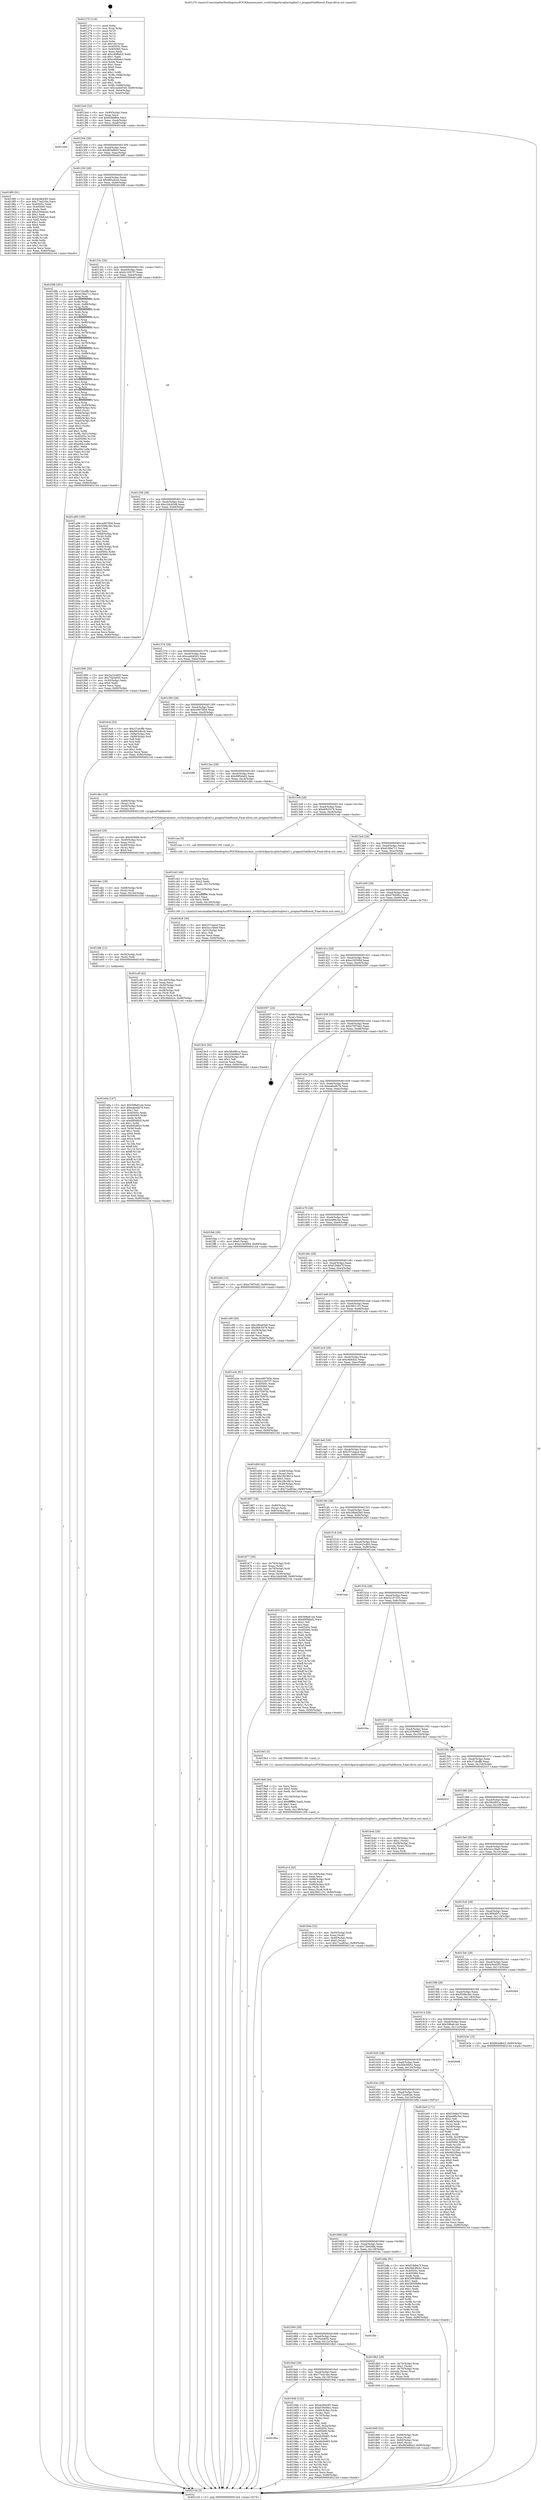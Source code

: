 digraph "0x401270" {
  label = "0x401270 (/mnt/c/Users/mathe/Desktop/tcc/POCII/binaries/extr_ccvlib3rdpartysqlite3sqlite3.c_pragmaVtabRowid_Final-ollvm.out::main(0))"
  labelloc = "t"
  node[shape=record]

  Entry [label="",width=0.3,height=0.3,shape=circle,fillcolor=black,style=filled]
  "0x4012e4" [label="{
     0x4012e4 [32]\l
     | [instrs]\l
     &nbsp;&nbsp;0x4012e4 \<+6\>: mov -0x90(%rbp),%eax\l
     &nbsp;&nbsp;0x4012ea \<+2\>: mov %eax,%ecx\l
     &nbsp;&nbsp;0x4012ec \<+6\>: sub $0x8284ffed,%ecx\l
     &nbsp;&nbsp;0x4012f2 \<+6\>: mov %eax,-0xa4(%rbp)\l
     &nbsp;&nbsp;0x4012f8 \<+6\>: mov %ecx,-0xa8(%rbp)\l
     &nbsp;&nbsp;0x4012fe \<+6\>: je 0000000000401ebb \<main+0xc4b\>\l
  }"]
  "0x401ebb" [label="{
     0x401ebb\l
  }", style=dashed]
  "0x401304" [label="{
     0x401304 [28]\l
     | [instrs]\l
     &nbsp;&nbsp;0x401304 \<+5\>: jmp 0000000000401309 \<main+0x99\>\l
     &nbsp;&nbsp;0x401309 \<+6\>: mov -0xa4(%rbp),%eax\l
     &nbsp;&nbsp;0x40130f \<+5\>: sub $0x963ef643,%eax\l
     &nbsp;&nbsp;0x401314 \<+6\>: mov %eax,-0xac(%rbp)\l
     &nbsp;&nbsp;0x40131a \<+6\>: je 00000000004018f0 \<main+0x680\>\l
  }"]
  Exit [label="",width=0.3,height=0.3,shape=circle,fillcolor=black,style=filled,peripheries=2]
  "0x4018f0" [label="{
     0x4018f0 [91]\l
     | [instrs]\l
     &nbsp;&nbsp;0x4018f0 \<+5\>: mov $0x4c9d43f3,%eax\l
     &nbsp;&nbsp;0x4018f5 \<+5\>: mov $0x77ed1cbe,%ecx\l
     &nbsp;&nbsp;0x4018fa \<+7\>: mov 0x40505c,%edx\l
     &nbsp;&nbsp;0x401901 \<+7\>: mov 0x405060,%esi\l
     &nbsp;&nbsp;0x401908 \<+2\>: mov %edx,%edi\l
     &nbsp;&nbsp;0x40190a \<+6\>: add $0x235b8ce4,%edi\l
     &nbsp;&nbsp;0x401910 \<+3\>: sub $0x1,%edi\l
     &nbsp;&nbsp;0x401913 \<+6\>: sub $0x235b8ce4,%edi\l
     &nbsp;&nbsp;0x401919 \<+3\>: imul %edi,%edx\l
     &nbsp;&nbsp;0x40191c \<+3\>: and $0x1,%edx\l
     &nbsp;&nbsp;0x40191f \<+3\>: cmp $0x0,%edx\l
     &nbsp;&nbsp;0x401922 \<+4\>: sete %r8b\l
     &nbsp;&nbsp;0x401926 \<+3\>: cmp $0xa,%esi\l
     &nbsp;&nbsp;0x401929 \<+4\>: setl %r9b\l
     &nbsp;&nbsp;0x40192d \<+3\>: mov %r8b,%r10b\l
     &nbsp;&nbsp;0x401930 \<+3\>: and %r9b,%r10b\l
     &nbsp;&nbsp;0x401933 \<+3\>: xor %r9b,%r8b\l
     &nbsp;&nbsp;0x401936 \<+3\>: or %r8b,%r10b\l
     &nbsp;&nbsp;0x401939 \<+4\>: test $0x1,%r10b\l
     &nbsp;&nbsp;0x40193d \<+3\>: cmovne %ecx,%eax\l
     &nbsp;&nbsp;0x401940 \<+6\>: mov %eax,-0x90(%rbp)\l
     &nbsp;&nbsp;0x401946 \<+5\>: jmp 0000000000402144 \<main+0xed4\>\l
  }"]
  "0x401320" [label="{
     0x401320 [28]\l
     | [instrs]\l
     &nbsp;&nbsp;0x401320 \<+5\>: jmp 0000000000401325 \<main+0xb5\>\l
     &nbsp;&nbsp;0x401325 \<+6\>: mov -0xa4(%rbp),%eax\l
     &nbsp;&nbsp;0x40132b \<+5\>: sub $0x985c8ccb,%eax\l
     &nbsp;&nbsp;0x401330 \<+6\>: mov %eax,-0xb0(%rbp)\l
     &nbsp;&nbsp;0x401336 \<+6\>: je 00000000004016fb \<main+0x48b\>\l
  }"]
  "0x401e0a" [label="{
     0x401e0a [147]\l
     | [instrs]\l
     &nbsp;&nbsp;0x401e0a \<+5\>: mov $0x598a61a4,%eax\l
     &nbsp;&nbsp;0x401e0f \<+5\>: mov $0xeabedb79,%esi\l
     &nbsp;&nbsp;0x401e14 \<+2\>: mov $0x1,%cl\l
     &nbsp;&nbsp;0x401e16 \<+7\>: mov 0x40505c,%edx\l
     &nbsp;&nbsp;0x401e1d \<+8\>: mov 0x405060,%r8d\l
     &nbsp;&nbsp;0x401e25 \<+3\>: mov %edx,%r9d\l
     &nbsp;&nbsp;0x401e28 \<+7\>: sub $0x685d920,%r9d\l
     &nbsp;&nbsp;0x401e2f \<+4\>: sub $0x1,%r9d\l
     &nbsp;&nbsp;0x401e33 \<+7\>: add $0x685d920,%r9d\l
     &nbsp;&nbsp;0x401e3a \<+4\>: imul %r9d,%edx\l
     &nbsp;&nbsp;0x401e3e \<+3\>: and $0x1,%edx\l
     &nbsp;&nbsp;0x401e41 \<+3\>: cmp $0x0,%edx\l
     &nbsp;&nbsp;0x401e44 \<+4\>: sete %r10b\l
     &nbsp;&nbsp;0x401e48 \<+4\>: cmp $0xa,%r8d\l
     &nbsp;&nbsp;0x401e4c \<+4\>: setl %r11b\l
     &nbsp;&nbsp;0x401e50 \<+3\>: mov %r10b,%bl\l
     &nbsp;&nbsp;0x401e53 \<+3\>: xor $0xff,%bl\l
     &nbsp;&nbsp;0x401e56 \<+3\>: mov %r11b,%r14b\l
     &nbsp;&nbsp;0x401e59 \<+4\>: xor $0xff,%r14b\l
     &nbsp;&nbsp;0x401e5d \<+3\>: xor $0x1,%cl\l
     &nbsp;&nbsp;0x401e60 \<+3\>: mov %bl,%r15b\l
     &nbsp;&nbsp;0x401e63 \<+4\>: and $0xff,%r15b\l
     &nbsp;&nbsp;0x401e67 \<+3\>: and %cl,%r10b\l
     &nbsp;&nbsp;0x401e6a \<+3\>: mov %r14b,%r12b\l
     &nbsp;&nbsp;0x401e6d \<+4\>: and $0xff,%r12b\l
     &nbsp;&nbsp;0x401e71 \<+3\>: and %cl,%r11b\l
     &nbsp;&nbsp;0x401e74 \<+3\>: or %r10b,%r15b\l
     &nbsp;&nbsp;0x401e77 \<+3\>: or %r11b,%r12b\l
     &nbsp;&nbsp;0x401e7a \<+3\>: xor %r12b,%r15b\l
     &nbsp;&nbsp;0x401e7d \<+3\>: or %r14b,%bl\l
     &nbsp;&nbsp;0x401e80 \<+3\>: xor $0xff,%bl\l
     &nbsp;&nbsp;0x401e83 \<+3\>: or $0x1,%cl\l
     &nbsp;&nbsp;0x401e86 \<+2\>: and %cl,%bl\l
     &nbsp;&nbsp;0x401e88 \<+3\>: or %bl,%r15b\l
     &nbsp;&nbsp;0x401e8b \<+4\>: test $0x1,%r15b\l
     &nbsp;&nbsp;0x401e8f \<+3\>: cmovne %esi,%eax\l
     &nbsp;&nbsp;0x401e92 \<+6\>: mov %eax,-0x90(%rbp)\l
     &nbsp;&nbsp;0x401e98 \<+5\>: jmp 0000000000402144 \<main+0xed4\>\l
  }"]
  "0x4016fb" [label="{
     0x4016fb [301]\l
     | [instrs]\l
     &nbsp;&nbsp;0x4016fb \<+5\>: mov $0x37cbcffb,%eax\l
     &nbsp;&nbsp;0x401700 \<+5\>: mov $0xd196a711,%ecx\l
     &nbsp;&nbsp;0x401705 \<+3\>: mov %rsp,%rdx\l
     &nbsp;&nbsp;0x401708 \<+4\>: add $0xfffffffffffffff0,%rdx\l
     &nbsp;&nbsp;0x40170c \<+3\>: mov %rdx,%rsp\l
     &nbsp;&nbsp;0x40170f \<+7\>: mov %rdx,-0x88(%rbp)\l
     &nbsp;&nbsp;0x401716 \<+3\>: mov %rsp,%rdx\l
     &nbsp;&nbsp;0x401719 \<+4\>: add $0xfffffffffffffff0,%rdx\l
     &nbsp;&nbsp;0x40171d \<+3\>: mov %rdx,%rsp\l
     &nbsp;&nbsp;0x401720 \<+3\>: mov %rsp,%rsi\l
     &nbsp;&nbsp;0x401723 \<+4\>: add $0xfffffffffffffff0,%rsi\l
     &nbsp;&nbsp;0x401727 \<+3\>: mov %rsi,%rsp\l
     &nbsp;&nbsp;0x40172a \<+4\>: mov %rsi,-0x80(%rbp)\l
     &nbsp;&nbsp;0x40172e \<+3\>: mov %rsp,%rsi\l
     &nbsp;&nbsp;0x401731 \<+4\>: add $0xfffffffffffffff0,%rsi\l
     &nbsp;&nbsp;0x401735 \<+3\>: mov %rsi,%rsp\l
     &nbsp;&nbsp;0x401738 \<+4\>: mov %rsi,-0x78(%rbp)\l
     &nbsp;&nbsp;0x40173c \<+3\>: mov %rsp,%rsi\l
     &nbsp;&nbsp;0x40173f \<+4\>: add $0xfffffffffffffff0,%rsi\l
     &nbsp;&nbsp;0x401743 \<+3\>: mov %rsi,%rsp\l
     &nbsp;&nbsp;0x401746 \<+4\>: mov %rsi,-0x70(%rbp)\l
     &nbsp;&nbsp;0x40174a \<+3\>: mov %rsp,%rsi\l
     &nbsp;&nbsp;0x40174d \<+4\>: add $0xfffffffffffffff0,%rsi\l
     &nbsp;&nbsp;0x401751 \<+3\>: mov %rsi,%rsp\l
     &nbsp;&nbsp;0x401754 \<+4\>: mov %rsi,-0x68(%rbp)\l
     &nbsp;&nbsp;0x401758 \<+3\>: mov %rsp,%rsi\l
     &nbsp;&nbsp;0x40175b \<+4\>: add $0xfffffffffffffff0,%rsi\l
     &nbsp;&nbsp;0x40175f \<+3\>: mov %rsi,%rsp\l
     &nbsp;&nbsp;0x401762 \<+4\>: mov %rsi,-0x60(%rbp)\l
     &nbsp;&nbsp;0x401766 \<+3\>: mov %rsp,%rsi\l
     &nbsp;&nbsp;0x401769 \<+4\>: add $0xfffffffffffffff0,%rsi\l
     &nbsp;&nbsp;0x40176d \<+3\>: mov %rsi,%rsp\l
     &nbsp;&nbsp;0x401770 \<+4\>: mov %rsi,-0x58(%rbp)\l
     &nbsp;&nbsp;0x401774 \<+3\>: mov %rsp,%rsi\l
     &nbsp;&nbsp;0x401777 \<+4\>: add $0xfffffffffffffff0,%rsi\l
     &nbsp;&nbsp;0x40177b \<+3\>: mov %rsi,%rsp\l
     &nbsp;&nbsp;0x40177e \<+4\>: mov %rsi,-0x50(%rbp)\l
     &nbsp;&nbsp;0x401782 \<+3\>: mov %rsp,%rsi\l
     &nbsp;&nbsp;0x401785 \<+4\>: add $0xfffffffffffffff0,%rsi\l
     &nbsp;&nbsp;0x401789 \<+3\>: mov %rsi,%rsp\l
     &nbsp;&nbsp;0x40178c \<+4\>: mov %rsi,-0x48(%rbp)\l
     &nbsp;&nbsp;0x401790 \<+3\>: mov %rsp,%rsi\l
     &nbsp;&nbsp;0x401793 \<+4\>: add $0xfffffffffffffff0,%rsi\l
     &nbsp;&nbsp;0x401797 \<+3\>: mov %rsi,%rsp\l
     &nbsp;&nbsp;0x40179a \<+4\>: mov %rsi,-0x40(%rbp)\l
     &nbsp;&nbsp;0x40179e \<+7\>: mov -0x88(%rbp),%rsi\l
     &nbsp;&nbsp;0x4017a5 \<+6\>: movl $0x0,(%rsi)\l
     &nbsp;&nbsp;0x4017ab \<+6\>: mov -0x94(%rbp),%edi\l
     &nbsp;&nbsp;0x4017b1 \<+2\>: mov %edi,(%rdx)\l
     &nbsp;&nbsp;0x4017b3 \<+4\>: mov -0x80(%rbp),%rsi\l
     &nbsp;&nbsp;0x4017b7 \<+7\>: mov -0xa0(%rbp),%r8\l
     &nbsp;&nbsp;0x4017be \<+3\>: mov %r8,(%rsi)\l
     &nbsp;&nbsp;0x4017c1 \<+3\>: cmpl $0x2,(%rdx)\l
     &nbsp;&nbsp;0x4017c4 \<+4\>: setne %r9b\l
     &nbsp;&nbsp;0x4017c8 \<+4\>: and $0x1,%r9b\l
     &nbsp;&nbsp;0x4017cc \<+4\>: mov %r9b,-0x31(%rbp)\l
     &nbsp;&nbsp;0x4017d0 \<+8\>: mov 0x40505c,%r10d\l
     &nbsp;&nbsp;0x4017d8 \<+8\>: mov 0x405060,%r11d\l
     &nbsp;&nbsp;0x4017e0 \<+3\>: mov %r10d,%ebx\l
     &nbsp;&nbsp;0x4017e3 \<+6\>: add $0xe94c1a9e,%ebx\l
     &nbsp;&nbsp;0x4017e9 \<+3\>: sub $0x1,%ebx\l
     &nbsp;&nbsp;0x4017ec \<+6\>: sub $0xe94c1a9e,%ebx\l
     &nbsp;&nbsp;0x4017f2 \<+4\>: imul %ebx,%r10d\l
     &nbsp;&nbsp;0x4017f6 \<+4\>: and $0x1,%r10d\l
     &nbsp;&nbsp;0x4017fa \<+4\>: cmp $0x0,%r10d\l
     &nbsp;&nbsp;0x4017fe \<+4\>: sete %r9b\l
     &nbsp;&nbsp;0x401802 \<+4\>: cmp $0xa,%r11d\l
     &nbsp;&nbsp;0x401806 \<+4\>: setl %r14b\l
     &nbsp;&nbsp;0x40180a \<+3\>: mov %r9b,%r15b\l
     &nbsp;&nbsp;0x40180d \<+3\>: and %r14b,%r15b\l
     &nbsp;&nbsp;0x401810 \<+3\>: xor %r14b,%r9b\l
     &nbsp;&nbsp;0x401813 \<+3\>: or %r9b,%r15b\l
     &nbsp;&nbsp;0x401816 \<+4\>: test $0x1,%r15b\l
     &nbsp;&nbsp;0x40181a \<+3\>: cmovne %ecx,%eax\l
     &nbsp;&nbsp;0x40181d \<+6\>: mov %eax,-0x90(%rbp)\l
     &nbsp;&nbsp;0x401823 \<+5\>: jmp 0000000000402144 \<main+0xed4\>\l
  }"]
  "0x40133c" [label="{
     0x40133c [28]\l
     | [instrs]\l
     &nbsp;&nbsp;0x40133c \<+5\>: jmp 0000000000401341 \<main+0xd1\>\l
     &nbsp;&nbsp;0x401341 \<+6\>: mov -0xa4(%rbp),%eax\l
     &nbsp;&nbsp;0x401347 \<+5\>: sub $0xb12057f7,%eax\l
     &nbsp;&nbsp;0x40134c \<+6\>: mov %eax,-0xb4(%rbp)\l
     &nbsp;&nbsp;0x401352 \<+6\>: je 0000000000401a99 \<main+0x829\>\l
  }"]
  "0x401dfe" [label="{
     0x401dfe [12]\l
     | [instrs]\l
     &nbsp;&nbsp;0x401dfe \<+4\>: mov -0x50(%rbp),%rdi\l
     &nbsp;&nbsp;0x401e02 \<+3\>: mov (%rdi),%rdi\l
     &nbsp;&nbsp;0x401e05 \<+5\>: call 0000000000401030 \<free@plt\>\l
     | [calls]\l
     &nbsp;&nbsp;0x401030 \{1\} (unknown)\l
  }"]
  "0x401a99" [label="{
     0x401a99 [165]\l
     | [instrs]\l
     &nbsp;&nbsp;0x401a99 \<+5\>: mov $0xce907856,%eax\l
     &nbsp;&nbsp;0x401a9e \<+5\>: mov $0x5596c36c,%ecx\l
     &nbsp;&nbsp;0x401aa3 \<+2\>: mov $0x1,%dl\l
     &nbsp;&nbsp;0x401aa5 \<+2\>: xor %esi,%esi\l
     &nbsp;&nbsp;0x401aa7 \<+4\>: mov -0x60(%rbp),%rdi\l
     &nbsp;&nbsp;0x401aab \<+3\>: mov (%rdi),%r8d\l
     &nbsp;&nbsp;0x401aae \<+3\>: mov %esi,%r9d\l
     &nbsp;&nbsp;0x401ab1 \<+4\>: sub $0x1,%r9d\l
     &nbsp;&nbsp;0x401ab5 \<+3\>: sub %r9d,%r8d\l
     &nbsp;&nbsp;0x401ab8 \<+4\>: mov -0x60(%rbp),%rdi\l
     &nbsp;&nbsp;0x401abc \<+3\>: mov %r8d,(%rdi)\l
     &nbsp;&nbsp;0x401abf \<+8\>: mov 0x40505c,%r8d\l
     &nbsp;&nbsp;0x401ac7 \<+8\>: mov 0x405060,%r9d\l
     &nbsp;&nbsp;0x401acf \<+3\>: sub $0x1,%esi\l
     &nbsp;&nbsp;0x401ad2 \<+3\>: mov %r8d,%r10d\l
     &nbsp;&nbsp;0x401ad5 \<+3\>: add %esi,%r10d\l
     &nbsp;&nbsp;0x401ad8 \<+4\>: imul %r10d,%r8d\l
     &nbsp;&nbsp;0x401adc \<+4\>: and $0x1,%r8d\l
     &nbsp;&nbsp;0x401ae0 \<+4\>: cmp $0x0,%r8d\l
     &nbsp;&nbsp;0x401ae4 \<+4\>: sete %r11b\l
     &nbsp;&nbsp;0x401ae8 \<+4\>: cmp $0xa,%r9d\l
     &nbsp;&nbsp;0x401aec \<+3\>: setl %bl\l
     &nbsp;&nbsp;0x401aef \<+3\>: mov %r11b,%r14b\l
     &nbsp;&nbsp;0x401af2 \<+4\>: xor $0xff,%r14b\l
     &nbsp;&nbsp;0x401af6 \<+3\>: mov %bl,%r15b\l
     &nbsp;&nbsp;0x401af9 \<+4\>: xor $0xff,%r15b\l
     &nbsp;&nbsp;0x401afd \<+3\>: xor $0x0,%dl\l
     &nbsp;&nbsp;0x401b00 \<+3\>: mov %r14b,%r12b\l
     &nbsp;&nbsp;0x401b03 \<+4\>: and $0x0,%r12b\l
     &nbsp;&nbsp;0x401b07 \<+3\>: and %dl,%r11b\l
     &nbsp;&nbsp;0x401b0a \<+3\>: mov %r15b,%r13b\l
     &nbsp;&nbsp;0x401b0d \<+4\>: and $0x0,%r13b\l
     &nbsp;&nbsp;0x401b11 \<+2\>: and %dl,%bl\l
     &nbsp;&nbsp;0x401b13 \<+3\>: or %r11b,%r12b\l
     &nbsp;&nbsp;0x401b16 \<+3\>: or %bl,%r13b\l
     &nbsp;&nbsp;0x401b19 \<+3\>: xor %r13b,%r12b\l
     &nbsp;&nbsp;0x401b1c \<+3\>: or %r15b,%r14b\l
     &nbsp;&nbsp;0x401b1f \<+4\>: xor $0xff,%r14b\l
     &nbsp;&nbsp;0x401b23 \<+3\>: or $0x0,%dl\l
     &nbsp;&nbsp;0x401b26 \<+3\>: and %dl,%r14b\l
     &nbsp;&nbsp;0x401b29 \<+3\>: or %r14b,%r12b\l
     &nbsp;&nbsp;0x401b2c \<+4\>: test $0x1,%r12b\l
     &nbsp;&nbsp;0x401b30 \<+3\>: cmovne %ecx,%eax\l
     &nbsp;&nbsp;0x401b33 \<+6\>: mov %eax,-0x90(%rbp)\l
     &nbsp;&nbsp;0x401b39 \<+5\>: jmp 0000000000402144 \<main+0xed4\>\l
  }"]
  "0x401358" [label="{
     0x401358 [28]\l
     | [instrs]\l
     &nbsp;&nbsp;0x401358 \<+5\>: jmp 000000000040135d \<main+0xed\>\l
     &nbsp;&nbsp;0x40135d \<+6\>: mov -0xa4(%rbp),%eax\l
     &nbsp;&nbsp;0x401363 \<+5\>: sub $0xc2dcb5d8,%eax\l
     &nbsp;&nbsp;0x401368 \<+6\>: mov %eax,-0xb8(%rbp)\l
     &nbsp;&nbsp;0x40136e \<+6\>: je 0000000000401895 \<main+0x625\>\l
  }"]
  "0x401dec" [label="{
     0x401dec [18]\l
     | [instrs]\l
     &nbsp;&nbsp;0x401dec \<+4\>: mov -0x68(%rbp),%rdi\l
     &nbsp;&nbsp;0x401df0 \<+3\>: mov (%rdi),%rdi\l
     &nbsp;&nbsp;0x401df3 \<+6\>: mov %eax,-0x144(%rbp)\l
     &nbsp;&nbsp;0x401df9 \<+5\>: call 0000000000401030 \<free@plt\>\l
     | [calls]\l
     &nbsp;&nbsp;0x401030 \{1\} (unknown)\l
  }"]
  "0x401895" [label="{
     0x401895 [30]\l
     | [instrs]\l
     &nbsp;&nbsp;0x401895 \<+5\>: mov $0x2e23c603,%eax\l
     &nbsp;&nbsp;0x40189a \<+5\>: mov $0x75a54f35,%ecx\l
     &nbsp;&nbsp;0x40189f \<+3\>: mov -0x30(%rbp),%edx\l
     &nbsp;&nbsp;0x4018a2 \<+3\>: cmp $0x0,%edx\l
     &nbsp;&nbsp;0x4018a5 \<+3\>: cmove %ecx,%eax\l
     &nbsp;&nbsp;0x4018a8 \<+6\>: mov %eax,-0x90(%rbp)\l
     &nbsp;&nbsp;0x4018ae \<+5\>: jmp 0000000000402144 \<main+0xed4\>\l
  }"]
  "0x401374" [label="{
     0x401374 [28]\l
     | [instrs]\l
     &nbsp;&nbsp;0x401374 \<+5\>: jmp 0000000000401379 \<main+0x109\>\l
     &nbsp;&nbsp;0x401379 \<+6\>: mov -0xa4(%rbp),%eax\l
     &nbsp;&nbsp;0x40137f \<+5\>: sub $0xcad44545,%eax\l
     &nbsp;&nbsp;0x401384 \<+6\>: mov %eax,-0xbc(%rbp)\l
     &nbsp;&nbsp;0x40138a \<+6\>: je 00000000004016c6 \<main+0x456\>\l
  }"]
  "0x401dcf" [label="{
     0x401dcf [29]\l
     | [instrs]\l
     &nbsp;&nbsp;0x401dcf \<+10\>: movabs $0x4030b6,%rdi\l
     &nbsp;&nbsp;0x401dd9 \<+4\>: mov -0x40(%rbp),%rsi\l
     &nbsp;&nbsp;0x401ddd \<+2\>: mov %eax,(%rsi)\l
     &nbsp;&nbsp;0x401ddf \<+4\>: mov -0x40(%rbp),%rsi\l
     &nbsp;&nbsp;0x401de3 \<+2\>: mov (%rsi),%esi\l
     &nbsp;&nbsp;0x401de5 \<+2\>: mov $0x0,%al\l
     &nbsp;&nbsp;0x401de7 \<+5\>: call 0000000000401040 \<printf@plt\>\l
     | [calls]\l
     &nbsp;&nbsp;0x401040 \{1\} (unknown)\l
  }"]
  "0x4016c6" [label="{
     0x4016c6 [53]\l
     | [instrs]\l
     &nbsp;&nbsp;0x4016c6 \<+5\>: mov $0x37cbcffb,%eax\l
     &nbsp;&nbsp;0x4016cb \<+5\>: mov $0x985c8ccb,%ecx\l
     &nbsp;&nbsp;0x4016d0 \<+6\>: mov -0x8a(%rbp),%dl\l
     &nbsp;&nbsp;0x4016d6 \<+7\>: mov -0x89(%rbp),%sil\l
     &nbsp;&nbsp;0x4016dd \<+3\>: mov %dl,%dil\l
     &nbsp;&nbsp;0x4016e0 \<+3\>: and %sil,%dil\l
     &nbsp;&nbsp;0x4016e3 \<+3\>: xor %sil,%dl\l
     &nbsp;&nbsp;0x4016e6 \<+3\>: or %dl,%dil\l
     &nbsp;&nbsp;0x4016e9 \<+4\>: test $0x1,%dil\l
     &nbsp;&nbsp;0x4016ed \<+3\>: cmovne %ecx,%eax\l
     &nbsp;&nbsp;0x4016f0 \<+6\>: mov %eax,-0x90(%rbp)\l
     &nbsp;&nbsp;0x4016f6 \<+5\>: jmp 0000000000402144 \<main+0xed4\>\l
  }"]
  "0x401390" [label="{
     0x401390 [28]\l
     | [instrs]\l
     &nbsp;&nbsp;0x401390 \<+5\>: jmp 0000000000401395 \<main+0x125\>\l
     &nbsp;&nbsp;0x401395 \<+6\>: mov -0xa4(%rbp),%eax\l
     &nbsp;&nbsp;0x40139b \<+5\>: sub $0xce907856,%eax\l
     &nbsp;&nbsp;0x4013a0 \<+6\>: mov %eax,-0xc0(%rbp)\l
     &nbsp;&nbsp;0x4013a6 \<+6\>: je 0000000000402089 \<main+0xe19\>\l
  }"]
  "0x402144" [label="{
     0x402144 [5]\l
     | [instrs]\l
     &nbsp;&nbsp;0x402144 \<+5\>: jmp 00000000004012e4 \<main+0x74\>\l
  }"]
  "0x401270" [label="{
     0x401270 [116]\l
     | [instrs]\l
     &nbsp;&nbsp;0x401270 \<+1\>: push %rbp\l
     &nbsp;&nbsp;0x401271 \<+3\>: mov %rsp,%rbp\l
     &nbsp;&nbsp;0x401274 \<+2\>: push %r15\l
     &nbsp;&nbsp;0x401276 \<+2\>: push %r14\l
     &nbsp;&nbsp;0x401278 \<+2\>: push %r13\l
     &nbsp;&nbsp;0x40127a \<+2\>: push %r12\l
     &nbsp;&nbsp;0x40127c \<+1\>: push %rbx\l
     &nbsp;&nbsp;0x40127d \<+7\>: sub $0x148,%rsp\l
     &nbsp;&nbsp;0x401284 \<+7\>: mov 0x40505c,%eax\l
     &nbsp;&nbsp;0x40128b \<+7\>: mov 0x405060,%ecx\l
     &nbsp;&nbsp;0x401292 \<+2\>: mov %eax,%edx\l
     &nbsp;&nbsp;0x401294 \<+6\>: add $0xc49f6eb3,%edx\l
     &nbsp;&nbsp;0x40129a \<+3\>: sub $0x1,%edx\l
     &nbsp;&nbsp;0x40129d \<+6\>: sub $0xc49f6eb3,%edx\l
     &nbsp;&nbsp;0x4012a3 \<+3\>: imul %edx,%eax\l
     &nbsp;&nbsp;0x4012a6 \<+3\>: and $0x1,%eax\l
     &nbsp;&nbsp;0x4012a9 \<+3\>: cmp $0x0,%eax\l
     &nbsp;&nbsp;0x4012ac \<+4\>: sete %r8b\l
     &nbsp;&nbsp;0x4012b0 \<+4\>: and $0x1,%r8b\l
     &nbsp;&nbsp;0x4012b4 \<+7\>: mov %r8b,-0x8a(%rbp)\l
     &nbsp;&nbsp;0x4012bb \<+3\>: cmp $0xa,%ecx\l
     &nbsp;&nbsp;0x4012be \<+4\>: setl %r8b\l
     &nbsp;&nbsp;0x4012c2 \<+4\>: and $0x1,%r8b\l
     &nbsp;&nbsp;0x4012c6 \<+7\>: mov %r8b,-0x89(%rbp)\l
     &nbsp;&nbsp;0x4012cd \<+10\>: movl $0xcad44545,-0x90(%rbp)\l
     &nbsp;&nbsp;0x4012d7 \<+6\>: mov %edi,-0x94(%rbp)\l
     &nbsp;&nbsp;0x4012dd \<+7\>: mov %rsi,-0xa0(%rbp)\l
  }"]
  "0x401cdf" [label="{
     0x401cdf [42]\l
     | [instrs]\l
     &nbsp;&nbsp;0x401cdf \<+6\>: mov -0x140(%rbp),%ecx\l
     &nbsp;&nbsp;0x401ce5 \<+3\>: imul %eax,%ecx\l
     &nbsp;&nbsp;0x401ce8 \<+4\>: mov -0x50(%rbp),%rdi\l
     &nbsp;&nbsp;0x401cec \<+3\>: mov (%rdi),%rdi\l
     &nbsp;&nbsp;0x401cef \<+4\>: mov -0x48(%rbp),%r8\l
     &nbsp;&nbsp;0x401cf3 \<+3\>: movslq (%r8),%r8\l
     &nbsp;&nbsp;0x401cf6 \<+4\>: mov %ecx,(%rdi,%r8,4)\l
     &nbsp;&nbsp;0x401cfa \<+10\>: movl $0xc6bb42c,-0x90(%rbp)\l
     &nbsp;&nbsp;0x401d04 \<+5\>: jmp 0000000000402144 \<main+0xed4\>\l
  }"]
  "0x401cb3" [label="{
     0x401cb3 [44]\l
     | [instrs]\l
     &nbsp;&nbsp;0x401cb3 \<+2\>: xor %ecx,%ecx\l
     &nbsp;&nbsp;0x401cb5 \<+5\>: mov $0x2,%edx\l
     &nbsp;&nbsp;0x401cba \<+6\>: mov %edx,-0x13c(%rbp)\l
     &nbsp;&nbsp;0x401cc0 \<+1\>: cltd\l
     &nbsp;&nbsp;0x401cc1 \<+6\>: mov -0x13c(%rbp),%esi\l
     &nbsp;&nbsp;0x401cc7 \<+2\>: idiv %esi\l
     &nbsp;&nbsp;0x401cc9 \<+6\>: imul $0xfffffffe,%edx,%edx\l
     &nbsp;&nbsp;0x401ccf \<+3\>: sub $0x1,%ecx\l
     &nbsp;&nbsp;0x401cd2 \<+2\>: sub %ecx,%edx\l
     &nbsp;&nbsp;0x401cd4 \<+6\>: mov %edx,-0x140(%rbp)\l
     &nbsp;&nbsp;0x401cda \<+5\>: call 0000000000401160 \<next_i\>\l
     | [calls]\l
     &nbsp;&nbsp;0x401160 \{1\} (/mnt/c/Users/mathe/Desktop/tcc/POCII/binaries/extr_ccvlib3rdpartysqlite3sqlite3.c_pragmaVtabRowid_Final-ollvm.out::next_i)\l
  }"]
  "0x402089" [label="{
     0x402089\l
  }", style=dashed]
  "0x4013ac" [label="{
     0x4013ac [28]\l
     | [instrs]\l
     &nbsp;&nbsp;0x4013ac \<+5\>: jmp 00000000004013b1 \<main+0x141\>\l
     &nbsp;&nbsp;0x4013b1 \<+6\>: mov -0xa4(%rbp),%eax\l
     &nbsp;&nbsp;0x4013b7 \<+5\>: sub $0xd0f5dad2,%eax\l
     &nbsp;&nbsp;0x4013bc \<+6\>: mov %eax,-0xc4(%rbp)\l
     &nbsp;&nbsp;0x4013c2 \<+6\>: je 0000000000401dbc \<main+0xb4c\>\l
  }"]
  "0x401b6a" [label="{
     0x401b6a [32]\l
     | [instrs]\l
     &nbsp;&nbsp;0x401b6a \<+4\>: mov -0x50(%rbp),%rdi\l
     &nbsp;&nbsp;0x401b6e \<+3\>: mov %rax,(%rdi)\l
     &nbsp;&nbsp;0x401b71 \<+4\>: mov -0x48(%rbp),%rax\l
     &nbsp;&nbsp;0x401b75 \<+6\>: movl $0x0,(%rax)\l
     &nbsp;&nbsp;0x401b7b \<+10\>: movl $0x72a483ac,-0x90(%rbp)\l
     &nbsp;&nbsp;0x401b85 \<+5\>: jmp 0000000000402144 \<main+0xed4\>\l
  }"]
  "0x401dbc" [label="{
     0x401dbc [19]\l
     | [instrs]\l
     &nbsp;&nbsp;0x401dbc \<+4\>: mov -0x68(%rbp),%rax\l
     &nbsp;&nbsp;0x401dc0 \<+3\>: mov (%rax),%rdi\l
     &nbsp;&nbsp;0x401dc3 \<+4\>: mov -0x50(%rbp),%rax\l
     &nbsp;&nbsp;0x401dc7 \<+3\>: mov (%rax),%rsi\l
     &nbsp;&nbsp;0x401dca \<+5\>: call 0000000000401240 \<pragmaVtabRowid\>\l
     | [calls]\l
     &nbsp;&nbsp;0x401240 \{1\} (/mnt/c/Users/mathe/Desktop/tcc/POCII/binaries/extr_ccvlib3rdpartysqlite3sqlite3.c_pragmaVtabRowid_Final-ollvm.out::pragmaVtabRowid)\l
  }"]
  "0x4013c8" [label="{
     0x4013c8 [28]\l
     | [instrs]\l
     &nbsp;&nbsp;0x4013c8 \<+5\>: jmp 00000000004013cd \<main+0x15d\>\l
     &nbsp;&nbsp;0x4013cd \<+6\>: mov -0xa4(%rbp),%eax\l
     &nbsp;&nbsp;0x4013d3 \<+5\>: sub $0xd0fc5478,%eax\l
     &nbsp;&nbsp;0x4013d8 \<+6\>: mov %eax,-0xc8(%rbp)\l
     &nbsp;&nbsp;0x4013de \<+6\>: je 0000000000401cae \<main+0xa3e\>\l
  }"]
  "0x401a14" [label="{
     0x401a14 [42]\l
     | [instrs]\l
     &nbsp;&nbsp;0x401a14 \<+6\>: mov -0x138(%rbp),%ecx\l
     &nbsp;&nbsp;0x401a1a \<+3\>: imul %eax,%ecx\l
     &nbsp;&nbsp;0x401a1d \<+4\>: mov -0x68(%rbp),%rdi\l
     &nbsp;&nbsp;0x401a21 \<+3\>: mov (%rdi),%rdi\l
     &nbsp;&nbsp;0x401a24 \<+4\>: mov -0x60(%rbp),%r8\l
     &nbsp;&nbsp;0x401a28 \<+3\>: movslq (%r8),%r8\l
     &nbsp;&nbsp;0x401a2b \<+4\>: mov %ecx,(%rdi,%r8,4)\l
     &nbsp;&nbsp;0x401a2f \<+10\>: movl $0x3901151,-0x90(%rbp)\l
     &nbsp;&nbsp;0x401a39 \<+5\>: jmp 0000000000402144 \<main+0xed4\>\l
  }"]
  "0x401cae" [label="{
     0x401cae [5]\l
     | [instrs]\l
     &nbsp;&nbsp;0x401cae \<+5\>: call 0000000000401160 \<next_i\>\l
     | [calls]\l
     &nbsp;&nbsp;0x401160 \{1\} (/mnt/c/Users/mathe/Desktop/tcc/POCII/binaries/extr_ccvlib3rdpartysqlite3sqlite3.c_pragmaVtabRowid_Final-ollvm.out::next_i)\l
  }"]
  "0x4013e4" [label="{
     0x4013e4 [28]\l
     | [instrs]\l
     &nbsp;&nbsp;0x4013e4 \<+5\>: jmp 00000000004013e9 \<main+0x179\>\l
     &nbsp;&nbsp;0x4013e9 \<+6\>: mov -0xa4(%rbp),%eax\l
     &nbsp;&nbsp;0x4013ef \<+5\>: sub $0xd196a711,%eax\l
     &nbsp;&nbsp;0x4013f4 \<+6\>: mov %eax,-0xcc(%rbp)\l
     &nbsp;&nbsp;0x4013fa \<+6\>: je 0000000000401828 \<main+0x5b8\>\l
  }"]
  "0x4019e8" [label="{
     0x4019e8 [44]\l
     | [instrs]\l
     &nbsp;&nbsp;0x4019e8 \<+2\>: xor %ecx,%ecx\l
     &nbsp;&nbsp;0x4019ea \<+5\>: mov $0x2,%edx\l
     &nbsp;&nbsp;0x4019ef \<+6\>: mov %edx,-0x134(%rbp)\l
     &nbsp;&nbsp;0x4019f5 \<+1\>: cltd\l
     &nbsp;&nbsp;0x4019f6 \<+6\>: mov -0x134(%rbp),%esi\l
     &nbsp;&nbsp;0x4019fc \<+2\>: idiv %esi\l
     &nbsp;&nbsp;0x4019fe \<+6\>: imul $0xfffffffe,%edx,%edx\l
     &nbsp;&nbsp;0x401a04 \<+3\>: sub $0x1,%ecx\l
     &nbsp;&nbsp;0x401a07 \<+2\>: sub %ecx,%edx\l
     &nbsp;&nbsp;0x401a09 \<+6\>: mov %edx,-0x138(%rbp)\l
     &nbsp;&nbsp;0x401a0f \<+5\>: call 0000000000401160 \<next_i\>\l
     | [calls]\l
     &nbsp;&nbsp;0x401160 \{1\} (/mnt/c/Users/mathe/Desktop/tcc/POCII/binaries/extr_ccvlib3rdpartysqlite3sqlite3.c_pragmaVtabRowid_Final-ollvm.out::next_i)\l
  }"]
  "0x401828" [label="{
     0x401828 [30]\l
     | [instrs]\l
     &nbsp;&nbsp;0x401828 \<+5\>: mov $0x257ceacd,%eax\l
     &nbsp;&nbsp;0x40182d \<+5\>: mov $0x3a1c5be9,%ecx\l
     &nbsp;&nbsp;0x401832 \<+3\>: mov -0x31(%rbp),%dl\l
     &nbsp;&nbsp;0x401835 \<+3\>: test $0x1,%dl\l
     &nbsp;&nbsp;0x401838 \<+3\>: cmovne %ecx,%eax\l
     &nbsp;&nbsp;0x40183b \<+6\>: mov %eax,-0x90(%rbp)\l
     &nbsp;&nbsp;0x401841 \<+5\>: jmp 0000000000402144 \<main+0xed4\>\l
  }"]
  "0x401400" [label="{
     0x401400 [28]\l
     | [instrs]\l
     &nbsp;&nbsp;0x401400 \<+5\>: jmp 0000000000401405 \<main+0x195\>\l
     &nbsp;&nbsp;0x401405 \<+6\>: mov -0xa4(%rbp),%eax\l
     &nbsp;&nbsp;0x40140b \<+5\>: sub $0xd78408cc,%eax\l
     &nbsp;&nbsp;0x401410 \<+6\>: mov %eax,-0xd0(%rbp)\l
     &nbsp;&nbsp;0x401416 \<+6\>: je 00000000004019c5 \<main+0x755\>\l
  }"]
  "0x4016bc" [label="{
     0x4016bc\l
  }", style=dashed]
  "0x4019c5" [label="{
     0x4019c5 [30]\l
     | [instrs]\l
     &nbsp;&nbsp;0x4019c5 \<+5\>: mov $0x38c6f01a,%eax\l
     &nbsp;&nbsp;0x4019ca \<+5\>: mov $0x334b96e7,%ecx\l
     &nbsp;&nbsp;0x4019cf \<+3\>: mov -0x2a(%rbp),%dl\l
     &nbsp;&nbsp;0x4019d2 \<+3\>: test $0x1,%dl\l
     &nbsp;&nbsp;0x4019d5 \<+3\>: cmovne %ecx,%eax\l
     &nbsp;&nbsp;0x4019d8 \<+6\>: mov %eax,-0x90(%rbp)\l
     &nbsp;&nbsp;0x4019de \<+5\>: jmp 0000000000402144 \<main+0xed4\>\l
  }"]
  "0x40141c" [label="{
     0x40141c [28]\l
     | [instrs]\l
     &nbsp;&nbsp;0x40141c \<+5\>: jmp 0000000000401421 \<main+0x1b1\>\l
     &nbsp;&nbsp;0x401421 \<+6\>: mov -0xa4(%rbp),%eax\l
     &nbsp;&nbsp;0x401427 \<+5\>: sub $0xe1f4500d,%eax\l
     &nbsp;&nbsp;0x40142c \<+6\>: mov %eax,-0xd4(%rbp)\l
     &nbsp;&nbsp;0x401432 \<+6\>: je 0000000000402007 \<main+0xd97\>\l
  }"]
  "0x40194b" [label="{
     0x40194b [122]\l
     | [instrs]\l
     &nbsp;&nbsp;0x40194b \<+5\>: mov $0x4c9d43f3,%eax\l
     &nbsp;&nbsp;0x401950 \<+5\>: mov $0xd78408cc,%ecx\l
     &nbsp;&nbsp;0x401955 \<+4\>: mov -0x60(%rbp),%rdx\l
     &nbsp;&nbsp;0x401959 \<+2\>: mov (%rdx),%esi\l
     &nbsp;&nbsp;0x40195b \<+4\>: mov -0x70(%rbp),%rdx\l
     &nbsp;&nbsp;0x40195f \<+2\>: cmp (%rdx),%esi\l
     &nbsp;&nbsp;0x401961 \<+4\>: setl %dil\l
     &nbsp;&nbsp;0x401965 \<+4\>: and $0x1,%dil\l
     &nbsp;&nbsp;0x401969 \<+4\>: mov %dil,-0x2a(%rbp)\l
     &nbsp;&nbsp;0x40196d \<+7\>: mov 0x40505c,%esi\l
     &nbsp;&nbsp;0x401974 \<+8\>: mov 0x405060,%r8d\l
     &nbsp;&nbsp;0x40197c \<+3\>: mov %esi,%r9d\l
     &nbsp;&nbsp;0x40197f \<+7\>: add $0x48cf4d65,%r9d\l
     &nbsp;&nbsp;0x401986 \<+4\>: sub $0x1,%r9d\l
     &nbsp;&nbsp;0x40198a \<+7\>: sub $0x48cf4d65,%r9d\l
     &nbsp;&nbsp;0x401991 \<+4\>: imul %r9d,%esi\l
     &nbsp;&nbsp;0x401995 \<+3\>: and $0x1,%esi\l
     &nbsp;&nbsp;0x401998 \<+3\>: cmp $0x0,%esi\l
     &nbsp;&nbsp;0x40199b \<+4\>: sete %dil\l
     &nbsp;&nbsp;0x40199f \<+4\>: cmp $0xa,%r8d\l
     &nbsp;&nbsp;0x4019a3 \<+4\>: setl %r10b\l
     &nbsp;&nbsp;0x4019a7 \<+3\>: mov %dil,%r11b\l
     &nbsp;&nbsp;0x4019aa \<+3\>: and %r10b,%r11b\l
     &nbsp;&nbsp;0x4019ad \<+3\>: xor %r10b,%dil\l
     &nbsp;&nbsp;0x4019b0 \<+3\>: or %dil,%r11b\l
     &nbsp;&nbsp;0x4019b3 \<+4\>: test $0x1,%r11b\l
     &nbsp;&nbsp;0x4019b7 \<+3\>: cmovne %ecx,%eax\l
     &nbsp;&nbsp;0x4019ba \<+6\>: mov %eax,-0x90(%rbp)\l
     &nbsp;&nbsp;0x4019c0 \<+5\>: jmp 0000000000402144 \<main+0xed4\>\l
  }"]
  "0x402007" [label="{
     0x402007 [24]\l
     | [instrs]\l
     &nbsp;&nbsp;0x402007 \<+7\>: mov -0x88(%rbp),%rax\l
     &nbsp;&nbsp;0x40200e \<+2\>: mov (%rax),%eax\l
     &nbsp;&nbsp;0x402010 \<+4\>: lea -0x28(%rbp),%rsp\l
     &nbsp;&nbsp;0x402014 \<+1\>: pop %rbx\l
     &nbsp;&nbsp;0x402015 \<+2\>: pop %r12\l
     &nbsp;&nbsp;0x402017 \<+2\>: pop %r13\l
     &nbsp;&nbsp;0x402019 \<+2\>: pop %r14\l
     &nbsp;&nbsp;0x40201b \<+2\>: pop %r15\l
     &nbsp;&nbsp;0x40201d \<+1\>: pop %rbp\l
     &nbsp;&nbsp;0x40201e \<+1\>: ret\l
  }"]
  "0x401438" [label="{
     0x401438 [28]\l
     | [instrs]\l
     &nbsp;&nbsp;0x401438 \<+5\>: jmp 000000000040143d \<main+0x1cd\>\l
     &nbsp;&nbsp;0x40143d \<+6\>: mov -0xa4(%rbp),%eax\l
     &nbsp;&nbsp;0x401443 \<+5\>: sub $0xe76f70d2,%eax\l
     &nbsp;&nbsp;0x401448 \<+6\>: mov %eax,-0xd8(%rbp)\l
     &nbsp;&nbsp;0x40144e \<+6\>: je 0000000000401feb \<main+0xd7b\>\l
  }"]
  "0x4018d0" [label="{
     0x4018d0 [32]\l
     | [instrs]\l
     &nbsp;&nbsp;0x4018d0 \<+4\>: mov -0x68(%rbp),%rdi\l
     &nbsp;&nbsp;0x4018d4 \<+3\>: mov %rax,(%rdi)\l
     &nbsp;&nbsp;0x4018d7 \<+4\>: mov -0x60(%rbp),%rax\l
     &nbsp;&nbsp;0x4018db \<+6\>: movl $0x0,(%rax)\l
     &nbsp;&nbsp;0x4018e1 \<+10\>: movl $0x963ef643,-0x90(%rbp)\l
     &nbsp;&nbsp;0x4018eb \<+5\>: jmp 0000000000402144 \<main+0xed4\>\l
  }"]
  "0x401feb" [label="{
     0x401feb [28]\l
     | [instrs]\l
     &nbsp;&nbsp;0x401feb \<+7\>: mov -0x88(%rbp),%rax\l
     &nbsp;&nbsp;0x401ff2 \<+6\>: movl $0x0,(%rax)\l
     &nbsp;&nbsp;0x401ff8 \<+10\>: movl $0xe1f4500d,-0x90(%rbp)\l
     &nbsp;&nbsp;0x402002 \<+5\>: jmp 0000000000402144 \<main+0xed4\>\l
  }"]
  "0x401454" [label="{
     0x401454 [28]\l
     | [instrs]\l
     &nbsp;&nbsp;0x401454 \<+5\>: jmp 0000000000401459 \<main+0x1e9\>\l
     &nbsp;&nbsp;0x401459 \<+6\>: mov -0xa4(%rbp),%eax\l
     &nbsp;&nbsp;0x40145f \<+5\>: sub $0xeabedb79,%eax\l
     &nbsp;&nbsp;0x401464 \<+6\>: mov %eax,-0xdc(%rbp)\l
     &nbsp;&nbsp;0x40146a \<+6\>: je 0000000000401e9d \<main+0xc2d\>\l
  }"]
  "0x4016a0" [label="{
     0x4016a0 [28]\l
     | [instrs]\l
     &nbsp;&nbsp;0x4016a0 \<+5\>: jmp 00000000004016a5 \<main+0x435\>\l
     &nbsp;&nbsp;0x4016a5 \<+6\>: mov -0xa4(%rbp),%eax\l
     &nbsp;&nbsp;0x4016ab \<+5\>: sub $0x77ed1cbe,%eax\l
     &nbsp;&nbsp;0x4016b0 \<+6\>: mov %eax,-0x130(%rbp)\l
     &nbsp;&nbsp;0x4016b6 \<+6\>: je 000000000040194b \<main+0x6db\>\l
  }"]
  "0x401e9d" [label="{
     0x401e9d [15]\l
     | [instrs]\l
     &nbsp;&nbsp;0x401e9d \<+10\>: movl $0xe76f70d2,-0x90(%rbp)\l
     &nbsp;&nbsp;0x401ea7 \<+5\>: jmp 0000000000402144 \<main+0xed4\>\l
  }"]
  "0x401470" [label="{
     0x401470 [28]\l
     | [instrs]\l
     &nbsp;&nbsp;0x401470 \<+5\>: jmp 0000000000401475 \<main+0x205\>\l
     &nbsp;&nbsp;0x401475 \<+6\>: mov -0xa4(%rbp),%eax\l
     &nbsp;&nbsp;0x40147b \<+5\>: sub $0xee86c3ec,%eax\l
     &nbsp;&nbsp;0x401480 \<+6\>: mov %eax,-0xe0(%rbp)\l
     &nbsp;&nbsp;0x401486 \<+6\>: je 0000000000401c90 \<main+0xa20\>\l
  }"]
  "0x4018b3" [label="{
     0x4018b3 [29]\l
     | [instrs]\l
     &nbsp;&nbsp;0x4018b3 \<+4\>: mov -0x70(%rbp),%rax\l
     &nbsp;&nbsp;0x4018b7 \<+6\>: movl $0x1,(%rax)\l
     &nbsp;&nbsp;0x4018bd \<+4\>: mov -0x70(%rbp),%rax\l
     &nbsp;&nbsp;0x4018c1 \<+3\>: movslq (%rax),%rax\l
     &nbsp;&nbsp;0x4018c4 \<+4\>: shl $0x2,%rax\l
     &nbsp;&nbsp;0x4018c8 \<+3\>: mov %rax,%rdi\l
     &nbsp;&nbsp;0x4018cb \<+5\>: call 0000000000401050 \<malloc@plt\>\l
     | [calls]\l
     &nbsp;&nbsp;0x401050 \{1\} (unknown)\l
  }"]
  "0x401c90" [label="{
     0x401c90 [30]\l
     | [instrs]\l
     &nbsp;&nbsp;0x401c90 \<+5\>: mov $0x28bad3a0,%eax\l
     &nbsp;&nbsp;0x401c95 \<+5\>: mov $0xd0fc5478,%ecx\l
     &nbsp;&nbsp;0x401c9a \<+3\>: mov -0x29(%rbp),%dl\l
     &nbsp;&nbsp;0x401c9d \<+3\>: test $0x1,%dl\l
     &nbsp;&nbsp;0x401ca0 \<+3\>: cmovne %ecx,%eax\l
     &nbsp;&nbsp;0x401ca3 \<+6\>: mov %eax,-0x90(%rbp)\l
     &nbsp;&nbsp;0x401ca9 \<+5\>: jmp 0000000000402144 \<main+0xed4\>\l
  }"]
  "0x40148c" [label="{
     0x40148c [28]\l
     | [instrs]\l
     &nbsp;&nbsp;0x40148c \<+5\>: jmp 0000000000401491 \<main+0x221\>\l
     &nbsp;&nbsp;0x401491 \<+6\>: mov -0xa4(%rbp),%eax\l
     &nbsp;&nbsp;0x401497 \<+5\>: sub $0xf18dbe7f,%eax\l
     &nbsp;&nbsp;0x40149c \<+6\>: mov %eax,-0xe4(%rbp)\l
     &nbsp;&nbsp;0x4014a2 \<+6\>: je 00000000004020b3 \<main+0xe43\>\l
  }"]
  "0x401684" [label="{
     0x401684 [28]\l
     | [instrs]\l
     &nbsp;&nbsp;0x401684 \<+5\>: jmp 0000000000401689 \<main+0x419\>\l
     &nbsp;&nbsp;0x401689 \<+6\>: mov -0xa4(%rbp),%eax\l
     &nbsp;&nbsp;0x40168f \<+5\>: sub $0x75a54f35,%eax\l
     &nbsp;&nbsp;0x401694 \<+6\>: mov %eax,-0x12c(%rbp)\l
     &nbsp;&nbsp;0x40169a \<+6\>: je 00000000004018b3 \<main+0x643\>\l
  }"]
  "0x4020b3" [label="{
     0x4020b3\l
  }", style=dashed]
  "0x4014a8" [label="{
     0x4014a8 [28]\l
     | [instrs]\l
     &nbsp;&nbsp;0x4014a8 \<+5\>: jmp 00000000004014ad \<main+0x23d\>\l
     &nbsp;&nbsp;0x4014ad \<+6\>: mov -0xa4(%rbp),%eax\l
     &nbsp;&nbsp;0x4014b3 \<+5\>: sub $0x3901151,%eax\l
     &nbsp;&nbsp;0x4014b8 \<+6\>: mov %eax,-0xe8(%rbp)\l
     &nbsp;&nbsp;0x4014be \<+6\>: je 0000000000401a3e \<main+0x7ce\>\l
  }"]
  "0x401fdc" [label="{
     0x401fdc\l
  }", style=dashed]
  "0x401a3e" [label="{
     0x401a3e [91]\l
     | [instrs]\l
     &nbsp;&nbsp;0x401a3e \<+5\>: mov $0xce907856,%eax\l
     &nbsp;&nbsp;0x401a43 \<+5\>: mov $0xb12057f7,%ecx\l
     &nbsp;&nbsp;0x401a48 \<+7\>: mov 0x40505c,%edx\l
     &nbsp;&nbsp;0x401a4f \<+7\>: mov 0x405060,%esi\l
     &nbsp;&nbsp;0x401a56 \<+2\>: mov %edx,%edi\l
     &nbsp;&nbsp;0x401a58 \<+6\>: sub $0x7f397fc,%edi\l
     &nbsp;&nbsp;0x401a5e \<+3\>: sub $0x1,%edi\l
     &nbsp;&nbsp;0x401a61 \<+6\>: add $0x7f397fc,%edi\l
     &nbsp;&nbsp;0x401a67 \<+3\>: imul %edi,%edx\l
     &nbsp;&nbsp;0x401a6a \<+3\>: and $0x1,%edx\l
     &nbsp;&nbsp;0x401a6d \<+3\>: cmp $0x0,%edx\l
     &nbsp;&nbsp;0x401a70 \<+4\>: sete %r8b\l
     &nbsp;&nbsp;0x401a74 \<+3\>: cmp $0xa,%esi\l
     &nbsp;&nbsp;0x401a77 \<+4\>: setl %r9b\l
     &nbsp;&nbsp;0x401a7b \<+3\>: mov %r8b,%r10b\l
     &nbsp;&nbsp;0x401a7e \<+3\>: and %r9b,%r10b\l
     &nbsp;&nbsp;0x401a81 \<+3\>: xor %r9b,%r8b\l
     &nbsp;&nbsp;0x401a84 \<+3\>: or %r8b,%r10b\l
     &nbsp;&nbsp;0x401a87 \<+4\>: test $0x1,%r10b\l
     &nbsp;&nbsp;0x401a8b \<+3\>: cmovne %ecx,%eax\l
     &nbsp;&nbsp;0x401a8e \<+6\>: mov %eax,-0x90(%rbp)\l
     &nbsp;&nbsp;0x401a94 \<+5\>: jmp 0000000000402144 \<main+0xed4\>\l
  }"]
  "0x4014c4" [label="{
     0x4014c4 [28]\l
     | [instrs]\l
     &nbsp;&nbsp;0x4014c4 \<+5\>: jmp 00000000004014c9 \<main+0x259\>\l
     &nbsp;&nbsp;0x4014c9 \<+6\>: mov -0xa4(%rbp),%eax\l
     &nbsp;&nbsp;0x4014cf \<+5\>: sub $0xc6bb42c,%eax\l
     &nbsp;&nbsp;0x4014d4 \<+6\>: mov %eax,-0xec(%rbp)\l
     &nbsp;&nbsp;0x4014da \<+6\>: je 0000000000401d09 \<main+0xa99\>\l
  }"]
  "0x401668" [label="{
     0x401668 [28]\l
     | [instrs]\l
     &nbsp;&nbsp;0x401668 \<+5\>: jmp 000000000040166d \<main+0x3fd\>\l
     &nbsp;&nbsp;0x40166d \<+6\>: mov -0xa4(%rbp),%eax\l
     &nbsp;&nbsp;0x401673 \<+5\>: sub $0x72b929fa,%eax\l
     &nbsp;&nbsp;0x401678 \<+6\>: mov %eax,-0x128(%rbp)\l
     &nbsp;&nbsp;0x40167e \<+6\>: je 0000000000401fdc \<main+0xd6c\>\l
  }"]
  "0x401d09" [label="{
     0x401d09 [42]\l
     | [instrs]\l
     &nbsp;&nbsp;0x401d09 \<+4\>: mov -0x48(%rbp),%rax\l
     &nbsp;&nbsp;0x401d0d \<+2\>: mov (%rax),%ecx\l
     &nbsp;&nbsp;0x401d0f \<+6\>: add $0x1fb18b14,%ecx\l
     &nbsp;&nbsp;0x401d15 \<+3\>: add $0x1,%ecx\l
     &nbsp;&nbsp;0x401d18 \<+6\>: sub $0x1fb18b14,%ecx\l
     &nbsp;&nbsp;0x401d1e \<+4\>: mov -0x48(%rbp),%rax\l
     &nbsp;&nbsp;0x401d22 \<+2\>: mov %ecx,(%rax)\l
     &nbsp;&nbsp;0x401d24 \<+10\>: movl $0x72a483ac,-0x90(%rbp)\l
     &nbsp;&nbsp;0x401d2e \<+5\>: jmp 0000000000402144 \<main+0xed4\>\l
  }"]
  "0x4014e0" [label="{
     0x4014e0 [28]\l
     | [instrs]\l
     &nbsp;&nbsp;0x4014e0 \<+5\>: jmp 00000000004014e5 \<main+0x275\>\l
     &nbsp;&nbsp;0x4014e5 \<+6\>: mov -0xa4(%rbp),%eax\l
     &nbsp;&nbsp;0x4014eb \<+5\>: sub $0x257ceacd,%eax\l
     &nbsp;&nbsp;0x4014f0 \<+6\>: mov %eax,-0xf0(%rbp)\l
     &nbsp;&nbsp;0x4014f6 \<+6\>: je 0000000000401867 \<main+0x5f7\>\l
  }"]
  "0x401b8a" [label="{
     0x401b8a [91]\l
     | [instrs]\l
     &nbsp;&nbsp;0x401b8a \<+5\>: mov $0xf18dbe7f,%eax\l
     &nbsp;&nbsp;0x401b8f \<+5\>: mov $0x5bb36b41,%ecx\l
     &nbsp;&nbsp;0x401b94 \<+7\>: mov 0x40505c,%edx\l
     &nbsp;&nbsp;0x401b9b \<+7\>: mov 0x405060,%esi\l
     &nbsp;&nbsp;0x401ba2 \<+2\>: mov %edx,%edi\l
     &nbsp;&nbsp;0x401ba4 \<+6\>: sub $0x595cfd89,%edi\l
     &nbsp;&nbsp;0x401baa \<+3\>: sub $0x1,%edi\l
     &nbsp;&nbsp;0x401bad \<+6\>: add $0x595cfd89,%edi\l
     &nbsp;&nbsp;0x401bb3 \<+3\>: imul %edi,%edx\l
     &nbsp;&nbsp;0x401bb6 \<+3\>: and $0x1,%edx\l
     &nbsp;&nbsp;0x401bb9 \<+3\>: cmp $0x0,%edx\l
     &nbsp;&nbsp;0x401bbc \<+4\>: sete %r8b\l
     &nbsp;&nbsp;0x401bc0 \<+3\>: cmp $0xa,%esi\l
     &nbsp;&nbsp;0x401bc3 \<+4\>: setl %r9b\l
     &nbsp;&nbsp;0x401bc7 \<+3\>: mov %r8b,%r10b\l
     &nbsp;&nbsp;0x401bca \<+3\>: and %r9b,%r10b\l
     &nbsp;&nbsp;0x401bcd \<+3\>: xor %r9b,%r8b\l
     &nbsp;&nbsp;0x401bd0 \<+3\>: or %r8b,%r10b\l
     &nbsp;&nbsp;0x401bd3 \<+4\>: test $0x1,%r10b\l
     &nbsp;&nbsp;0x401bd7 \<+3\>: cmovne %ecx,%eax\l
     &nbsp;&nbsp;0x401bda \<+6\>: mov %eax,-0x90(%rbp)\l
     &nbsp;&nbsp;0x401be0 \<+5\>: jmp 0000000000402144 \<main+0xed4\>\l
  }"]
  "0x401867" [label="{
     0x401867 [16]\l
     | [instrs]\l
     &nbsp;&nbsp;0x401867 \<+4\>: mov -0x80(%rbp),%rax\l
     &nbsp;&nbsp;0x40186b \<+3\>: mov (%rax),%rax\l
     &nbsp;&nbsp;0x40186e \<+4\>: mov 0x8(%rax),%rdi\l
     &nbsp;&nbsp;0x401872 \<+5\>: call 0000000000401060 \<atoi@plt\>\l
     | [calls]\l
     &nbsp;&nbsp;0x401060 \{1\} (unknown)\l
  }"]
  "0x4014fc" [label="{
     0x4014fc [28]\l
     | [instrs]\l
     &nbsp;&nbsp;0x4014fc \<+5\>: jmp 0000000000401501 \<main+0x291\>\l
     &nbsp;&nbsp;0x401501 \<+6\>: mov -0xa4(%rbp),%eax\l
     &nbsp;&nbsp;0x401507 \<+5\>: sub $0x28bad3a0,%eax\l
     &nbsp;&nbsp;0x40150c \<+6\>: mov %eax,-0xf4(%rbp)\l
     &nbsp;&nbsp;0x401512 \<+6\>: je 0000000000401d33 \<main+0xac3\>\l
  }"]
  "0x401877" [label="{
     0x401877 [30]\l
     | [instrs]\l
     &nbsp;&nbsp;0x401877 \<+4\>: mov -0x78(%rbp),%rdi\l
     &nbsp;&nbsp;0x40187b \<+2\>: mov %eax,(%rdi)\l
     &nbsp;&nbsp;0x40187d \<+4\>: mov -0x78(%rbp),%rdi\l
     &nbsp;&nbsp;0x401881 \<+2\>: mov (%rdi),%eax\l
     &nbsp;&nbsp;0x401883 \<+3\>: mov %eax,-0x30(%rbp)\l
     &nbsp;&nbsp;0x401886 \<+10\>: movl $0xc2dcb5d8,-0x90(%rbp)\l
     &nbsp;&nbsp;0x401890 \<+5\>: jmp 0000000000402144 \<main+0xed4\>\l
  }"]
  "0x40164c" [label="{
     0x40164c [28]\l
     | [instrs]\l
     &nbsp;&nbsp;0x40164c \<+5\>: jmp 0000000000401651 \<main+0x3e1\>\l
     &nbsp;&nbsp;0x401651 \<+6\>: mov -0xa4(%rbp),%eax\l
     &nbsp;&nbsp;0x401657 \<+5\>: sub $0x72a483ac,%eax\l
     &nbsp;&nbsp;0x40165c \<+6\>: mov %eax,-0x124(%rbp)\l
     &nbsp;&nbsp;0x401662 \<+6\>: je 0000000000401b8a \<main+0x91a\>\l
  }"]
  "0x401d33" [label="{
     0x401d33 [137]\l
     | [instrs]\l
     &nbsp;&nbsp;0x401d33 \<+5\>: mov $0x598a61a4,%eax\l
     &nbsp;&nbsp;0x401d38 \<+5\>: mov $0xd0f5dad2,%ecx\l
     &nbsp;&nbsp;0x401d3d \<+2\>: mov $0x1,%dl\l
     &nbsp;&nbsp;0x401d3f \<+2\>: xor %esi,%esi\l
     &nbsp;&nbsp;0x401d41 \<+7\>: mov 0x40505c,%edi\l
     &nbsp;&nbsp;0x401d48 \<+8\>: mov 0x405060,%r8d\l
     &nbsp;&nbsp;0x401d50 \<+3\>: sub $0x1,%esi\l
     &nbsp;&nbsp;0x401d53 \<+3\>: mov %edi,%r9d\l
     &nbsp;&nbsp;0x401d56 \<+3\>: add %esi,%r9d\l
     &nbsp;&nbsp;0x401d59 \<+4\>: imul %r9d,%edi\l
     &nbsp;&nbsp;0x401d5d \<+3\>: and $0x1,%edi\l
     &nbsp;&nbsp;0x401d60 \<+3\>: cmp $0x0,%edi\l
     &nbsp;&nbsp;0x401d63 \<+4\>: sete %r10b\l
     &nbsp;&nbsp;0x401d67 \<+4\>: cmp $0xa,%r8d\l
     &nbsp;&nbsp;0x401d6b \<+4\>: setl %r11b\l
     &nbsp;&nbsp;0x401d6f \<+3\>: mov %r10b,%bl\l
     &nbsp;&nbsp;0x401d72 \<+3\>: xor $0xff,%bl\l
     &nbsp;&nbsp;0x401d75 \<+3\>: mov %r11b,%r14b\l
     &nbsp;&nbsp;0x401d78 \<+4\>: xor $0xff,%r14b\l
     &nbsp;&nbsp;0x401d7c \<+3\>: xor $0x1,%dl\l
     &nbsp;&nbsp;0x401d7f \<+3\>: mov %bl,%r15b\l
     &nbsp;&nbsp;0x401d82 \<+4\>: and $0xff,%r15b\l
     &nbsp;&nbsp;0x401d86 \<+3\>: and %dl,%r10b\l
     &nbsp;&nbsp;0x401d89 \<+3\>: mov %r14b,%r12b\l
     &nbsp;&nbsp;0x401d8c \<+4\>: and $0xff,%r12b\l
     &nbsp;&nbsp;0x401d90 \<+3\>: and %dl,%r11b\l
     &nbsp;&nbsp;0x401d93 \<+3\>: or %r10b,%r15b\l
     &nbsp;&nbsp;0x401d96 \<+3\>: or %r11b,%r12b\l
     &nbsp;&nbsp;0x401d99 \<+3\>: xor %r12b,%r15b\l
     &nbsp;&nbsp;0x401d9c \<+3\>: or %r14b,%bl\l
     &nbsp;&nbsp;0x401d9f \<+3\>: xor $0xff,%bl\l
     &nbsp;&nbsp;0x401da2 \<+3\>: or $0x1,%dl\l
     &nbsp;&nbsp;0x401da5 \<+2\>: and %dl,%bl\l
     &nbsp;&nbsp;0x401da7 \<+3\>: or %bl,%r15b\l
     &nbsp;&nbsp;0x401daa \<+4\>: test $0x1,%r15b\l
     &nbsp;&nbsp;0x401dae \<+3\>: cmovne %ecx,%eax\l
     &nbsp;&nbsp;0x401db1 \<+6\>: mov %eax,-0x90(%rbp)\l
     &nbsp;&nbsp;0x401db7 \<+5\>: jmp 0000000000402144 \<main+0xed4\>\l
  }"]
  "0x401518" [label="{
     0x401518 [28]\l
     | [instrs]\l
     &nbsp;&nbsp;0x401518 \<+5\>: jmp 000000000040151d \<main+0x2ad\>\l
     &nbsp;&nbsp;0x40151d \<+6\>: mov -0xa4(%rbp),%eax\l
     &nbsp;&nbsp;0x401523 \<+5\>: sub $0x2e23c603,%eax\l
     &nbsp;&nbsp;0x401528 \<+6\>: mov %eax,-0xf8(%rbp)\l
     &nbsp;&nbsp;0x40152e \<+6\>: je 0000000000401eac \<main+0xc3c\>\l
  }"]
  "0x401be5" [label="{
     0x401be5 [171]\l
     | [instrs]\l
     &nbsp;&nbsp;0x401be5 \<+5\>: mov $0xf18dbe7f,%eax\l
     &nbsp;&nbsp;0x401bea \<+5\>: mov $0xee86c3ec,%ecx\l
     &nbsp;&nbsp;0x401bef \<+2\>: mov $0x1,%dl\l
     &nbsp;&nbsp;0x401bf1 \<+4\>: mov -0x48(%rbp),%rsi\l
     &nbsp;&nbsp;0x401bf5 \<+2\>: mov (%rsi),%edi\l
     &nbsp;&nbsp;0x401bf7 \<+4\>: mov -0x58(%rbp),%rsi\l
     &nbsp;&nbsp;0x401bfb \<+2\>: cmp (%rsi),%edi\l
     &nbsp;&nbsp;0x401bfd \<+4\>: setl %r8b\l
     &nbsp;&nbsp;0x401c01 \<+4\>: and $0x1,%r8b\l
     &nbsp;&nbsp;0x401c05 \<+4\>: mov %r8b,-0x29(%rbp)\l
     &nbsp;&nbsp;0x401c09 \<+7\>: mov 0x40505c,%edi\l
     &nbsp;&nbsp;0x401c10 \<+8\>: mov 0x405060,%r9d\l
     &nbsp;&nbsp;0x401c18 \<+3\>: mov %edi,%r10d\l
     &nbsp;&nbsp;0x401c1b \<+7\>: add $0x9d32fbac,%r10d\l
     &nbsp;&nbsp;0x401c22 \<+4\>: sub $0x1,%r10d\l
     &nbsp;&nbsp;0x401c26 \<+7\>: sub $0x9d32fbac,%r10d\l
     &nbsp;&nbsp;0x401c2d \<+4\>: imul %r10d,%edi\l
     &nbsp;&nbsp;0x401c31 \<+3\>: and $0x1,%edi\l
     &nbsp;&nbsp;0x401c34 \<+3\>: cmp $0x0,%edi\l
     &nbsp;&nbsp;0x401c37 \<+4\>: sete %r8b\l
     &nbsp;&nbsp;0x401c3b \<+4\>: cmp $0xa,%r9d\l
     &nbsp;&nbsp;0x401c3f \<+4\>: setl %r11b\l
     &nbsp;&nbsp;0x401c43 \<+3\>: mov %r8b,%bl\l
     &nbsp;&nbsp;0x401c46 \<+3\>: xor $0xff,%bl\l
     &nbsp;&nbsp;0x401c49 \<+3\>: mov %r11b,%r14b\l
     &nbsp;&nbsp;0x401c4c \<+4\>: xor $0xff,%r14b\l
     &nbsp;&nbsp;0x401c50 \<+3\>: xor $0x1,%dl\l
     &nbsp;&nbsp;0x401c53 \<+3\>: mov %bl,%r15b\l
     &nbsp;&nbsp;0x401c56 \<+4\>: and $0xff,%r15b\l
     &nbsp;&nbsp;0x401c5a \<+3\>: and %dl,%r8b\l
     &nbsp;&nbsp;0x401c5d \<+3\>: mov %r14b,%r12b\l
     &nbsp;&nbsp;0x401c60 \<+4\>: and $0xff,%r12b\l
     &nbsp;&nbsp;0x401c64 \<+3\>: and %dl,%r11b\l
     &nbsp;&nbsp;0x401c67 \<+3\>: or %r8b,%r15b\l
     &nbsp;&nbsp;0x401c6a \<+3\>: or %r11b,%r12b\l
     &nbsp;&nbsp;0x401c6d \<+3\>: xor %r12b,%r15b\l
     &nbsp;&nbsp;0x401c70 \<+3\>: or %r14b,%bl\l
     &nbsp;&nbsp;0x401c73 \<+3\>: xor $0xff,%bl\l
     &nbsp;&nbsp;0x401c76 \<+3\>: or $0x1,%dl\l
     &nbsp;&nbsp;0x401c79 \<+2\>: and %dl,%bl\l
     &nbsp;&nbsp;0x401c7b \<+3\>: or %bl,%r15b\l
     &nbsp;&nbsp;0x401c7e \<+4\>: test $0x1,%r15b\l
     &nbsp;&nbsp;0x401c82 \<+3\>: cmovne %ecx,%eax\l
     &nbsp;&nbsp;0x401c85 \<+6\>: mov %eax,-0x90(%rbp)\l
     &nbsp;&nbsp;0x401c8b \<+5\>: jmp 0000000000402144 \<main+0xed4\>\l
  }"]
  "0x401eac" [label="{
     0x401eac\l
  }", style=dashed]
  "0x401534" [label="{
     0x401534 [28]\l
     | [instrs]\l
     &nbsp;&nbsp;0x401534 \<+5\>: jmp 0000000000401539 \<main+0x2c9\>\l
     &nbsp;&nbsp;0x401539 \<+6\>: mov -0xa4(%rbp),%eax\l
     &nbsp;&nbsp;0x40153f \<+5\>: sub $0x32197335,%eax\l
     &nbsp;&nbsp;0x401544 \<+6\>: mov %eax,-0xfc(%rbp)\l
     &nbsp;&nbsp;0x40154a \<+6\>: je 0000000000401f4e \<main+0xcde\>\l
  }"]
  "0x401630" [label="{
     0x401630 [28]\l
     | [instrs]\l
     &nbsp;&nbsp;0x401630 \<+5\>: jmp 0000000000401635 \<main+0x3c5\>\l
     &nbsp;&nbsp;0x401635 \<+6\>: mov -0xa4(%rbp),%eax\l
     &nbsp;&nbsp;0x40163b \<+5\>: sub $0x5bb36b41,%eax\l
     &nbsp;&nbsp;0x401640 \<+6\>: mov %eax,-0x120(%rbp)\l
     &nbsp;&nbsp;0x401646 \<+6\>: je 0000000000401be5 \<main+0x975\>\l
  }"]
  "0x401f4e" [label="{
     0x401f4e\l
  }", style=dashed]
  "0x401550" [label="{
     0x401550 [28]\l
     | [instrs]\l
     &nbsp;&nbsp;0x401550 \<+5\>: jmp 0000000000401555 \<main+0x2e5\>\l
     &nbsp;&nbsp;0x401555 \<+6\>: mov -0xa4(%rbp),%eax\l
     &nbsp;&nbsp;0x40155b \<+5\>: sub $0x334b96e7,%eax\l
     &nbsp;&nbsp;0x401560 \<+6\>: mov %eax,-0x100(%rbp)\l
     &nbsp;&nbsp;0x401566 \<+6\>: je 00000000004019e3 \<main+0x773\>\l
  }"]
  "0x4020d8" [label="{
     0x4020d8\l
  }", style=dashed]
  "0x4019e3" [label="{
     0x4019e3 [5]\l
     | [instrs]\l
     &nbsp;&nbsp;0x4019e3 \<+5\>: call 0000000000401160 \<next_i\>\l
     | [calls]\l
     &nbsp;&nbsp;0x401160 \{1\} (/mnt/c/Users/mathe/Desktop/tcc/POCII/binaries/extr_ccvlib3rdpartysqlite3sqlite3.c_pragmaVtabRowid_Final-ollvm.out::next_i)\l
  }"]
  "0x40156c" [label="{
     0x40156c [28]\l
     | [instrs]\l
     &nbsp;&nbsp;0x40156c \<+5\>: jmp 0000000000401571 \<main+0x301\>\l
     &nbsp;&nbsp;0x401571 \<+6\>: mov -0xa4(%rbp),%eax\l
     &nbsp;&nbsp;0x401577 \<+5\>: sub $0x37cbcffb,%eax\l
     &nbsp;&nbsp;0x40157c \<+6\>: mov %eax,-0x104(%rbp)\l
     &nbsp;&nbsp;0x401582 \<+6\>: je 000000000040201f \<main+0xdaf\>\l
  }"]
  "0x401614" [label="{
     0x401614 [28]\l
     | [instrs]\l
     &nbsp;&nbsp;0x401614 \<+5\>: jmp 0000000000401619 \<main+0x3a9\>\l
     &nbsp;&nbsp;0x401619 \<+6\>: mov -0xa4(%rbp),%eax\l
     &nbsp;&nbsp;0x40161f \<+5\>: sub $0x598a61a4,%eax\l
     &nbsp;&nbsp;0x401624 \<+6\>: mov %eax,-0x11c(%rbp)\l
     &nbsp;&nbsp;0x40162a \<+6\>: je 00000000004020d8 \<main+0xe68\>\l
  }"]
  "0x40201f" [label="{
     0x40201f\l
  }", style=dashed]
  "0x401588" [label="{
     0x401588 [28]\l
     | [instrs]\l
     &nbsp;&nbsp;0x401588 \<+5\>: jmp 000000000040158d \<main+0x31d\>\l
     &nbsp;&nbsp;0x40158d \<+6\>: mov -0xa4(%rbp),%eax\l
     &nbsp;&nbsp;0x401593 \<+5\>: sub $0x38c6f01a,%eax\l
     &nbsp;&nbsp;0x401598 \<+6\>: mov %eax,-0x108(%rbp)\l
     &nbsp;&nbsp;0x40159e \<+6\>: je 0000000000401b4d \<main+0x8dd\>\l
  }"]
  "0x401b3e" [label="{
     0x401b3e [15]\l
     | [instrs]\l
     &nbsp;&nbsp;0x401b3e \<+10\>: movl $0x963ef643,-0x90(%rbp)\l
     &nbsp;&nbsp;0x401b48 \<+5\>: jmp 0000000000402144 \<main+0xed4\>\l
  }"]
  "0x401b4d" [label="{
     0x401b4d [29]\l
     | [instrs]\l
     &nbsp;&nbsp;0x401b4d \<+4\>: mov -0x58(%rbp),%rax\l
     &nbsp;&nbsp;0x401b51 \<+6\>: movl $0x1,(%rax)\l
     &nbsp;&nbsp;0x401b57 \<+4\>: mov -0x58(%rbp),%rax\l
     &nbsp;&nbsp;0x401b5b \<+3\>: movslq (%rax),%rax\l
     &nbsp;&nbsp;0x401b5e \<+4\>: shl $0x2,%rax\l
     &nbsp;&nbsp;0x401b62 \<+3\>: mov %rax,%rdi\l
     &nbsp;&nbsp;0x401b65 \<+5\>: call 0000000000401050 \<malloc@plt\>\l
     | [calls]\l
     &nbsp;&nbsp;0x401050 \{1\} (unknown)\l
  }"]
  "0x4015a4" [label="{
     0x4015a4 [28]\l
     | [instrs]\l
     &nbsp;&nbsp;0x4015a4 \<+5\>: jmp 00000000004015a9 \<main+0x339\>\l
     &nbsp;&nbsp;0x4015a9 \<+6\>: mov -0xa4(%rbp),%eax\l
     &nbsp;&nbsp;0x4015af \<+5\>: sub $0x3a1c5be9,%eax\l
     &nbsp;&nbsp;0x4015b4 \<+6\>: mov %eax,-0x10c(%rbp)\l
     &nbsp;&nbsp;0x4015ba \<+6\>: je 0000000000401846 \<main+0x5d6\>\l
  }"]
  "0x4015f8" [label="{
     0x4015f8 [28]\l
     | [instrs]\l
     &nbsp;&nbsp;0x4015f8 \<+5\>: jmp 00000000004015fd \<main+0x38d\>\l
     &nbsp;&nbsp;0x4015fd \<+6\>: mov -0xa4(%rbp),%eax\l
     &nbsp;&nbsp;0x401603 \<+5\>: sub $0x5596c36c,%eax\l
     &nbsp;&nbsp;0x401608 \<+6\>: mov %eax,-0x118(%rbp)\l
     &nbsp;&nbsp;0x40160e \<+6\>: je 0000000000401b3e \<main+0x8ce\>\l
  }"]
  "0x401846" [label="{
     0x401846\l
  }", style=dashed]
  "0x4015c0" [label="{
     0x4015c0 [28]\l
     | [instrs]\l
     &nbsp;&nbsp;0x4015c0 \<+5\>: jmp 00000000004015c5 \<main+0x355\>\l
     &nbsp;&nbsp;0x4015c5 \<+6\>: mov -0xa4(%rbp),%eax\l
     &nbsp;&nbsp;0x4015cb \<+5\>: sub $0x3f06d07c,%eax\l
     &nbsp;&nbsp;0x4015d0 \<+6\>: mov %eax,-0x110(%rbp)\l
     &nbsp;&nbsp;0x4015d6 \<+6\>: je 0000000000402135 \<main+0xec5\>\l
  }"]
  "0x402064" [label="{
     0x402064\l
  }", style=dashed]
  "0x402135" [label="{
     0x402135\l
  }", style=dashed]
  "0x4015dc" [label="{
     0x4015dc [28]\l
     | [instrs]\l
     &nbsp;&nbsp;0x4015dc \<+5\>: jmp 00000000004015e1 \<main+0x371\>\l
     &nbsp;&nbsp;0x4015e1 \<+6\>: mov -0xa4(%rbp),%eax\l
     &nbsp;&nbsp;0x4015e7 \<+5\>: sub $0x4c9d43f3,%eax\l
     &nbsp;&nbsp;0x4015ec \<+6\>: mov %eax,-0x114(%rbp)\l
     &nbsp;&nbsp;0x4015f2 \<+6\>: je 0000000000402064 \<main+0xdf4\>\l
  }"]
  Entry -> "0x401270" [label=" 1"]
  "0x4012e4" -> "0x401ebb" [label=" 0"]
  "0x4012e4" -> "0x401304" [label=" 30"]
  "0x402007" -> Exit [label=" 1"]
  "0x401304" -> "0x4018f0" [label=" 2"]
  "0x401304" -> "0x401320" [label=" 28"]
  "0x401feb" -> "0x402144" [label=" 1"]
  "0x401320" -> "0x4016fb" [label=" 1"]
  "0x401320" -> "0x40133c" [label=" 27"]
  "0x401e9d" -> "0x402144" [label=" 1"]
  "0x40133c" -> "0x401a99" [label=" 1"]
  "0x40133c" -> "0x401358" [label=" 26"]
  "0x401e0a" -> "0x402144" [label=" 1"]
  "0x401358" -> "0x401895" [label=" 1"]
  "0x401358" -> "0x401374" [label=" 25"]
  "0x401dfe" -> "0x401e0a" [label=" 1"]
  "0x401374" -> "0x4016c6" [label=" 1"]
  "0x401374" -> "0x401390" [label=" 24"]
  "0x4016c6" -> "0x402144" [label=" 1"]
  "0x401270" -> "0x4012e4" [label=" 1"]
  "0x402144" -> "0x4012e4" [label=" 29"]
  "0x401dec" -> "0x401dfe" [label=" 1"]
  "0x4016fb" -> "0x402144" [label=" 1"]
  "0x401dcf" -> "0x401dec" [label=" 1"]
  "0x401390" -> "0x402089" [label=" 0"]
  "0x401390" -> "0x4013ac" [label=" 24"]
  "0x401dbc" -> "0x401dcf" [label=" 1"]
  "0x4013ac" -> "0x401dbc" [label=" 1"]
  "0x4013ac" -> "0x4013c8" [label=" 23"]
  "0x401d33" -> "0x402144" [label=" 1"]
  "0x4013c8" -> "0x401cae" [label=" 1"]
  "0x4013c8" -> "0x4013e4" [label=" 22"]
  "0x401d09" -> "0x402144" [label=" 1"]
  "0x4013e4" -> "0x401828" [label=" 1"]
  "0x4013e4" -> "0x401400" [label=" 21"]
  "0x401828" -> "0x402144" [label=" 1"]
  "0x401cdf" -> "0x402144" [label=" 1"]
  "0x401400" -> "0x4019c5" [label=" 2"]
  "0x401400" -> "0x40141c" [label=" 19"]
  "0x401cb3" -> "0x401cdf" [label=" 1"]
  "0x40141c" -> "0x402007" [label=" 1"]
  "0x40141c" -> "0x401438" [label=" 18"]
  "0x401cae" -> "0x401cb3" [label=" 1"]
  "0x401438" -> "0x401feb" [label=" 1"]
  "0x401438" -> "0x401454" [label=" 17"]
  "0x401be5" -> "0x402144" [label=" 2"]
  "0x401454" -> "0x401e9d" [label=" 1"]
  "0x401454" -> "0x401470" [label=" 16"]
  "0x401b8a" -> "0x402144" [label=" 2"]
  "0x401470" -> "0x401c90" [label=" 2"]
  "0x401470" -> "0x40148c" [label=" 14"]
  "0x401b6a" -> "0x402144" [label=" 1"]
  "0x40148c" -> "0x4020b3" [label=" 0"]
  "0x40148c" -> "0x4014a8" [label=" 14"]
  "0x401b3e" -> "0x402144" [label=" 1"]
  "0x4014a8" -> "0x401a3e" [label=" 1"]
  "0x4014a8" -> "0x4014c4" [label=" 13"]
  "0x401a99" -> "0x402144" [label=" 1"]
  "0x4014c4" -> "0x401d09" [label=" 1"]
  "0x4014c4" -> "0x4014e0" [label=" 12"]
  "0x401a14" -> "0x402144" [label=" 1"]
  "0x4014e0" -> "0x401867" [label=" 1"]
  "0x4014e0" -> "0x4014fc" [label=" 11"]
  "0x401867" -> "0x401877" [label=" 1"]
  "0x401877" -> "0x402144" [label=" 1"]
  "0x401895" -> "0x402144" [label=" 1"]
  "0x4019e8" -> "0x401a14" [label=" 1"]
  "0x4014fc" -> "0x401d33" [label=" 1"]
  "0x4014fc" -> "0x401518" [label=" 10"]
  "0x4019c5" -> "0x402144" [label=" 2"]
  "0x401518" -> "0x401eac" [label=" 0"]
  "0x401518" -> "0x401534" [label=" 10"]
  "0x40194b" -> "0x402144" [label=" 2"]
  "0x401534" -> "0x401f4e" [label=" 0"]
  "0x401534" -> "0x401550" [label=" 10"]
  "0x4016a0" -> "0x40194b" [label=" 2"]
  "0x401550" -> "0x4019e3" [label=" 1"]
  "0x401550" -> "0x40156c" [label=" 9"]
  "0x401c90" -> "0x402144" [label=" 2"]
  "0x40156c" -> "0x40201f" [label=" 0"]
  "0x40156c" -> "0x401588" [label=" 9"]
  "0x4018d0" -> "0x402144" [label=" 1"]
  "0x401588" -> "0x401b4d" [label=" 1"]
  "0x401588" -> "0x4015a4" [label=" 8"]
  "0x4018b3" -> "0x4018d0" [label=" 1"]
  "0x4015a4" -> "0x401846" [label=" 0"]
  "0x4015a4" -> "0x4015c0" [label=" 8"]
  "0x401684" -> "0x4018b3" [label=" 1"]
  "0x4015c0" -> "0x402135" [label=" 0"]
  "0x4015c0" -> "0x4015dc" [label=" 8"]
  "0x401b4d" -> "0x401b6a" [label=" 1"]
  "0x4015dc" -> "0x402064" [label=" 0"]
  "0x4015dc" -> "0x4015f8" [label=" 8"]
  "0x401684" -> "0x4016a0" [label=" 2"]
  "0x4015f8" -> "0x401b3e" [label=" 1"]
  "0x4015f8" -> "0x401614" [label=" 7"]
  "0x4018f0" -> "0x402144" [label=" 2"]
  "0x401614" -> "0x4020d8" [label=" 0"]
  "0x401614" -> "0x401630" [label=" 7"]
  "0x4016a0" -> "0x4016bc" [label=" 0"]
  "0x401630" -> "0x401be5" [label=" 2"]
  "0x401630" -> "0x40164c" [label=" 5"]
  "0x4019e3" -> "0x4019e8" [label=" 1"]
  "0x40164c" -> "0x401b8a" [label=" 2"]
  "0x40164c" -> "0x401668" [label=" 3"]
  "0x401a3e" -> "0x402144" [label=" 1"]
  "0x401668" -> "0x401fdc" [label=" 0"]
  "0x401668" -> "0x401684" [label=" 3"]
}
